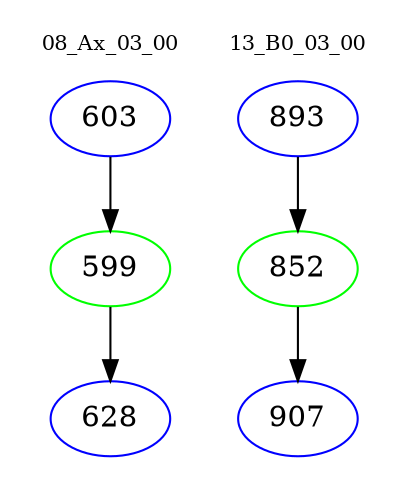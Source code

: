 digraph{
subgraph cluster_0 {
color = white
label = "08_Ax_03_00";
fontsize=10;
T0_603 [label="603", color="blue"]
T0_603 -> T0_599 [color="black"]
T0_599 [label="599", color="green"]
T0_599 -> T0_628 [color="black"]
T0_628 [label="628", color="blue"]
}
subgraph cluster_1 {
color = white
label = "13_B0_03_00";
fontsize=10;
T1_893 [label="893", color="blue"]
T1_893 -> T1_852 [color="black"]
T1_852 [label="852", color="green"]
T1_852 -> T1_907 [color="black"]
T1_907 [label="907", color="blue"]
}
}
